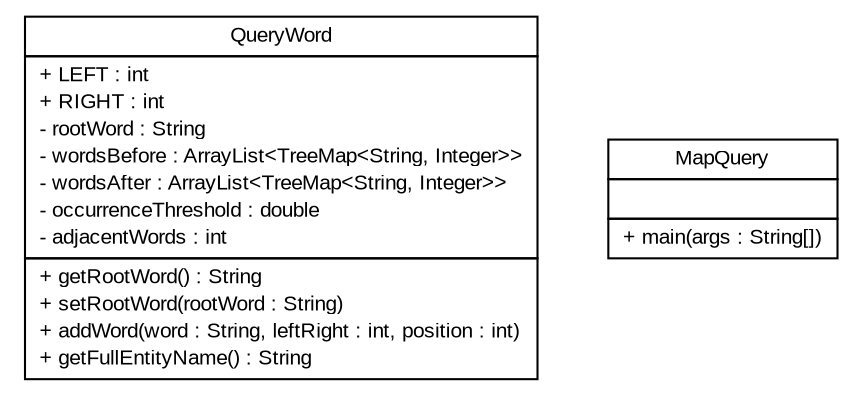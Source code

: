 #!/usr/local/bin/dot
#
# Class diagram 
# Generated by UMLGraph version 5.2 (http://www.umlgraph.org/)
#

digraph G {
	edge [fontname="arial",fontsize=10,labelfontname="arial",labelfontsize=10];
	node [fontname="arial",fontsize=10,shape=plaintext];
	nodesep=0.25;
	ranksep=0.5;
	// tud.iir.classification.query.QueryWord
	c1172 [label=<<table title="tud.iir.classification.query.QueryWord" border="0" cellborder="1" cellspacing="0" cellpadding="2" port="p" href="./QueryWord.html">
		<tr><td><table border="0" cellspacing="0" cellpadding="1">
<tr><td align="center" balign="center"> QueryWord </td></tr>
		</table></td></tr>
		<tr><td><table border="0" cellspacing="0" cellpadding="1">
<tr><td align="left" balign="left"> + LEFT : int </td></tr>
<tr><td align="left" balign="left"> + RIGHT : int </td></tr>
<tr><td align="left" balign="left"> - rootWord : String </td></tr>
<tr><td align="left" balign="left"> - wordsBefore : ArrayList&lt;TreeMap&lt;String, Integer&gt;&gt; </td></tr>
<tr><td align="left" balign="left"> - wordsAfter : ArrayList&lt;TreeMap&lt;String, Integer&gt;&gt; </td></tr>
<tr><td align="left" balign="left"> - occurrenceThreshold : double </td></tr>
<tr><td align="left" balign="left"> - adjacentWords : int </td></tr>
		</table></td></tr>
		<tr><td><table border="0" cellspacing="0" cellpadding="1">
<tr><td align="left" balign="left"> + getRootWord() : String </td></tr>
<tr><td align="left" balign="left"> + setRootWord(rootWord : String) </td></tr>
<tr><td align="left" balign="left"> + addWord(word : String, leftRight : int, position : int) </td></tr>
<tr><td align="left" balign="left"> + getFullEntityName() : String </td></tr>
		</table></td></tr>
		</table>>, fontname="arial", fontcolor="black", fontsize=10.0];
	// tud.iir.classification.query.MapQuery
	c1173 [label=<<table title="tud.iir.classification.query.MapQuery" border="0" cellborder="1" cellspacing="0" cellpadding="2" port="p" href="./MapQuery.html">
		<tr><td><table border="0" cellspacing="0" cellpadding="1">
<tr><td align="center" balign="center"> MapQuery </td></tr>
		</table></td></tr>
		<tr><td><table border="0" cellspacing="0" cellpadding="1">
<tr><td align="left" balign="left">  </td></tr>
		</table></td></tr>
		<tr><td><table border="0" cellspacing="0" cellpadding="1">
<tr><td align="left" balign="left"> + main(args : String[]) </td></tr>
		</table></td></tr>
		</table>>, fontname="arial", fontcolor="black", fontsize=10.0];
}

